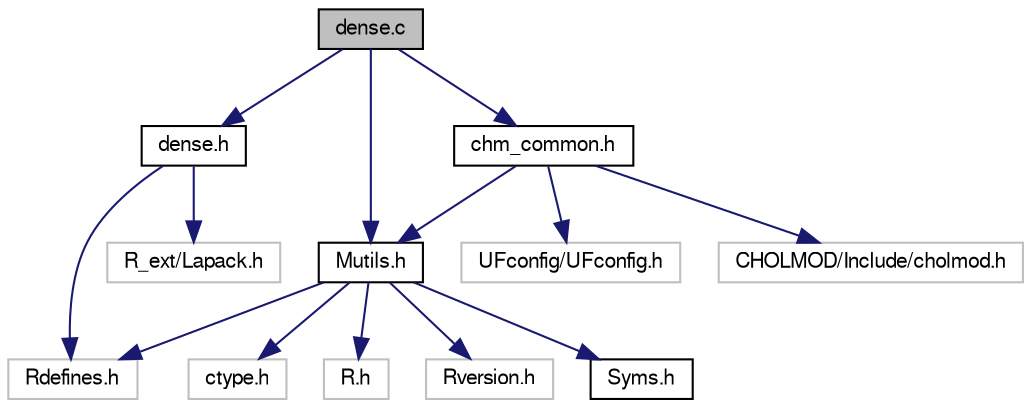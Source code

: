 digraph G
{
  edge [fontname="FreeSans",fontsize=10,labelfontname="FreeSans",labelfontsize=10];
  node [fontname="FreeSans",fontsize=10,shape=record];
  Node1 [label="dense.c",height=0.2,width=0.4,color="black", fillcolor="grey75", style="filled" fontcolor="black"];
  Node1 -> Node2 [color="midnightblue",fontsize=10,style="solid",fontname="FreeSans"];
  Node2 [label="dense.h",height=0.2,width=0.4,color="black", fillcolor="white", style="filled",URL="$dense_8h.html"];
  Node2 -> Node3 [color="midnightblue",fontsize=10,style="solid",fontname="FreeSans"];
  Node3 [label="Rdefines.h",height=0.2,width=0.4,color="grey75", fillcolor="white", style="filled"];
  Node2 -> Node4 [color="midnightblue",fontsize=10,style="solid",fontname="FreeSans"];
  Node4 [label="R_ext/Lapack.h",height=0.2,width=0.4,color="grey75", fillcolor="white", style="filled"];
  Node1 -> Node5 [color="midnightblue",fontsize=10,style="solid",fontname="FreeSans"];
  Node5 [label="Mutils.h",height=0.2,width=0.4,color="black", fillcolor="white", style="filled",URL="$Mutils_8h.html"];
  Node5 -> Node6 [color="midnightblue",fontsize=10,style="solid",fontname="FreeSans"];
  Node6 [label="ctype.h",height=0.2,width=0.4,color="grey75", fillcolor="white", style="filled"];
  Node5 -> Node7 [color="midnightblue",fontsize=10,style="solid",fontname="FreeSans"];
  Node7 [label="R.h",height=0.2,width=0.4,color="grey75", fillcolor="white", style="filled"];
  Node5 -> Node8 [color="midnightblue",fontsize=10,style="solid",fontname="FreeSans"];
  Node8 [label="Rversion.h",height=0.2,width=0.4,color="grey75", fillcolor="white", style="filled"];
  Node5 -> Node3 [color="midnightblue",fontsize=10,style="solid",fontname="FreeSans"];
  Node5 -> Node9 [color="midnightblue",fontsize=10,style="solid",fontname="FreeSans"];
  Node9 [label="Syms.h",height=0.2,width=0.4,color="black", fillcolor="white", style="filled",URL="$Syms_8h.html"];
  Node1 -> Node10 [color="midnightblue",fontsize=10,style="solid",fontname="FreeSans"];
  Node10 [label="chm_common.h",height=0.2,width=0.4,color="black", fillcolor="white", style="filled",URL="$chm__common_8h.html"];
  Node10 -> Node11 [color="midnightblue",fontsize=10,style="solid",fontname="FreeSans"];
  Node11 [label="UFconfig/UFconfig.h",height=0.2,width=0.4,color="grey75", fillcolor="white", style="filled"];
  Node10 -> Node12 [color="midnightblue",fontsize=10,style="solid",fontname="FreeSans"];
  Node12 [label="CHOLMOD/Include/cholmod.h",height=0.2,width=0.4,color="grey75", fillcolor="white", style="filled"];
  Node10 -> Node5 [color="midnightblue",fontsize=10,style="solid",fontname="FreeSans"];
}
